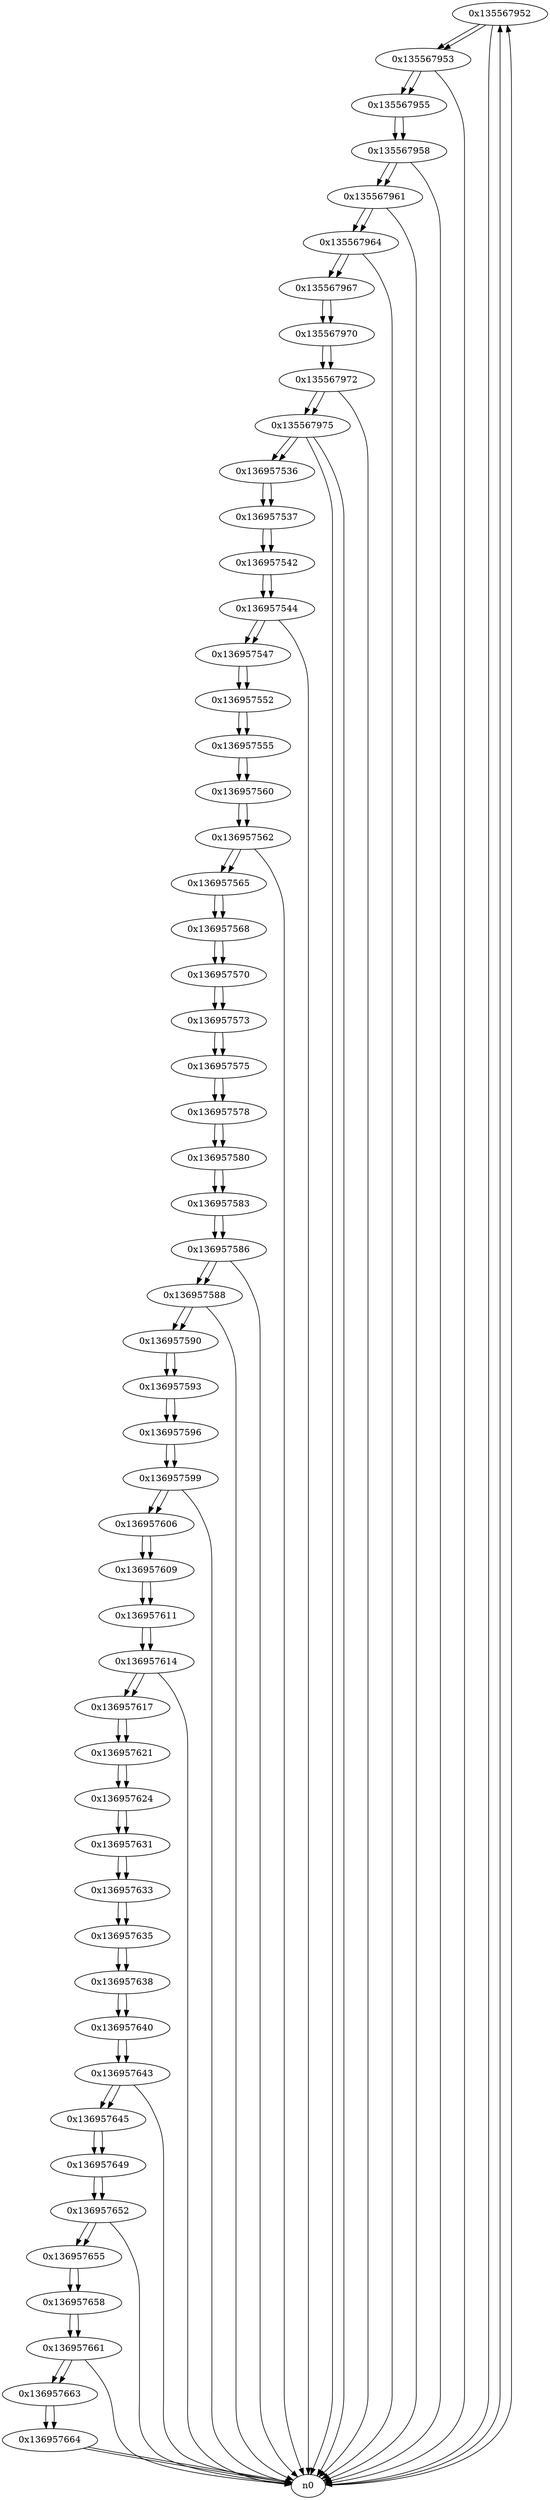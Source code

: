 digraph G{
/* nodes */
  n1 [label="0x135567952"]
  n2 [label="0x135567953"]
  n3 [label="0x135567955"]
  n4 [label="0x135567958"]
  n5 [label="0x135567961"]
  n6 [label="0x135567964"]
  n7 [label="0x135567967"]
  n8 [label="0x135567970"]
  n9 [label="0x135567972"]
  n10 [label="0x135567975"]
  n11 [label="0x136957536"]
  n12 [label="0x136957537"]
  n13 [label="0x136957542"]
  n14 [label="0x136957544"]
  n15 [label="0x136957547"]
  n16 [label="0x136957552"]
  n17 [label="0x136957555"]
  n18 [label="0x136957560"]
  n19 [label="0x136957562"]
  n20 [label="0x136957565"]
  n21 [label="0x136957568"]
  n22 [label="0x136957570"]
  n23 [label="0x136957573"]
  n24 [label="0x136957575"]
  n25 [label="0x136957578"]
  n26 [label="0x136957580"]
  n27 [label="0x136957583"]
  n28 [label="0x136957586"]
  n29 [label="0x136957588"]
  n30 [label="0x136957590"]
  n31 [label="0x136957593"]
  n32 [label="0x136957596"]
  n33 [label="0x136957599"]
  n34 [label="0x136957606"]
  n35 [label="0x136957609"]
  n36 [label="0x136957611"]
  n37 [label="0x136957614"]
  n38 [label="0x136957617"]
  n39 [label="0x136957621"]
  n40 [label="0x136957624"]
  n41 [label="0x136957631"]
  n42 [label="0x136957633"]
  n43 [label="0x136957635"]
  n44 [label="0x136957638"]
  n45 [label="0x136957640"]
  n46 [label="0x136957643"]
  n47 [label="0x136957645"]
  n48 [label="0x136957649"]
  n49 [label="0x136957652"]
  n50 [label="0x136957655"]
  n51 [label="0x136957658"]
  n52 [label="0x136957661"]
  n53 [label="0x136957663"]
  n54 [label="0x136957664"]
/* edges */
n1 -> n2;
n1 -> n0;
n0 -> n1;
n0 -> n1;
n2 -> n3;
n2 -> n0;
n1 -> n2;
n3 -> n4;
n2 -> n3;
n4 -> n5;
n4 -> n0;
n3 -> n4;
n5 -> n6;
n5 -> n0;
n4 -> n5;
n6 -> n7;
n6 -> n0;
n5 -> n6;
n7 -> n8;
n6 -> n7;
n8 -> n9;
n7 -> n8;
n9 -> n10;
n9 -> n0;
n8 -> n9;
n10 -> n0;
n10 -> n0;
n10 -> n11;
n9 -> n10;
n11 -> n12;
n10 -> n11;
n12 -> n13;
n11 -> n12;
n13 -> n14;
n12 -> n13;
n14 -> n15;
n14 -> n0;
n13 -> n14;
n15 -> n16;
n14 -> n15;
n16 -> n17;
n15 -> n16;
n17 -> n18;
n16 -> n17;
n18 -> n19;
n17 -> n18;
n19 -> n20;
n19 -> n0;
n18 -> n19;
n20 -> n21;
n19 -> n20;
n21 -> n22;
n20 -> n21;
n22 -> n23;
n21 -> n22;
n23 -> n24;
n22 -> n23;
n24 -> n25;
n23 -> n24;
n25 -> n26;
n24 -> n25;
n26 -> n27;
n25 -> n26;
n27 -> n28;
n26 -> n27;
n28 -> n29;
n28 -> n0;
n27 -> n28;
n29 -> n30;
n29 -> n0;
n28 -> n29;
n30 -> n31;
n29 -> n30;
n31 -> n32;
n30 -> n31;
n32 -> n33;
n31 -> n32;
n33 -> n34;
n33 -> n0;
n32 -> n33;
n34 -> n35;
n33 -> n34;
n35 -> n36;
n34 -> n35;
n36 -> n37;
n35 -> n36;
n37 -> n38;
n37 -> n0;
n36 -> n37;
n38 -> n39;
n37 -> n38;
n39 -> n40;
n38 -> n39;
n40 -> n41;
n39 -> n40;
n41 -> n42;
n40 -> n41;
n42 -> n43;
n41 -> n42;
n43 -> n44;
n42 -> n43;
n44 -> n45;
n43 -> n44;
n45 -> n46;
n44 -> n45;
n46 -> n47;
n46 -> n0;
n45 -> n46;
n47 -> n48;
n46 -> n47;
n48 -> n49;
n47 -> n48;
n49 -> n50;
n49 -> n0;
n48 -> n49;
n50 -> n51;
n49 -> n50;
n51 -> n52;
n50 -> n51;
n52 -> n53;
n52 -> n0;
n51 -> n52;
n53 -> n54;
n52 -> n53;
n54 -> n0;
n54 -> n0;
n53 -> n54;
}
